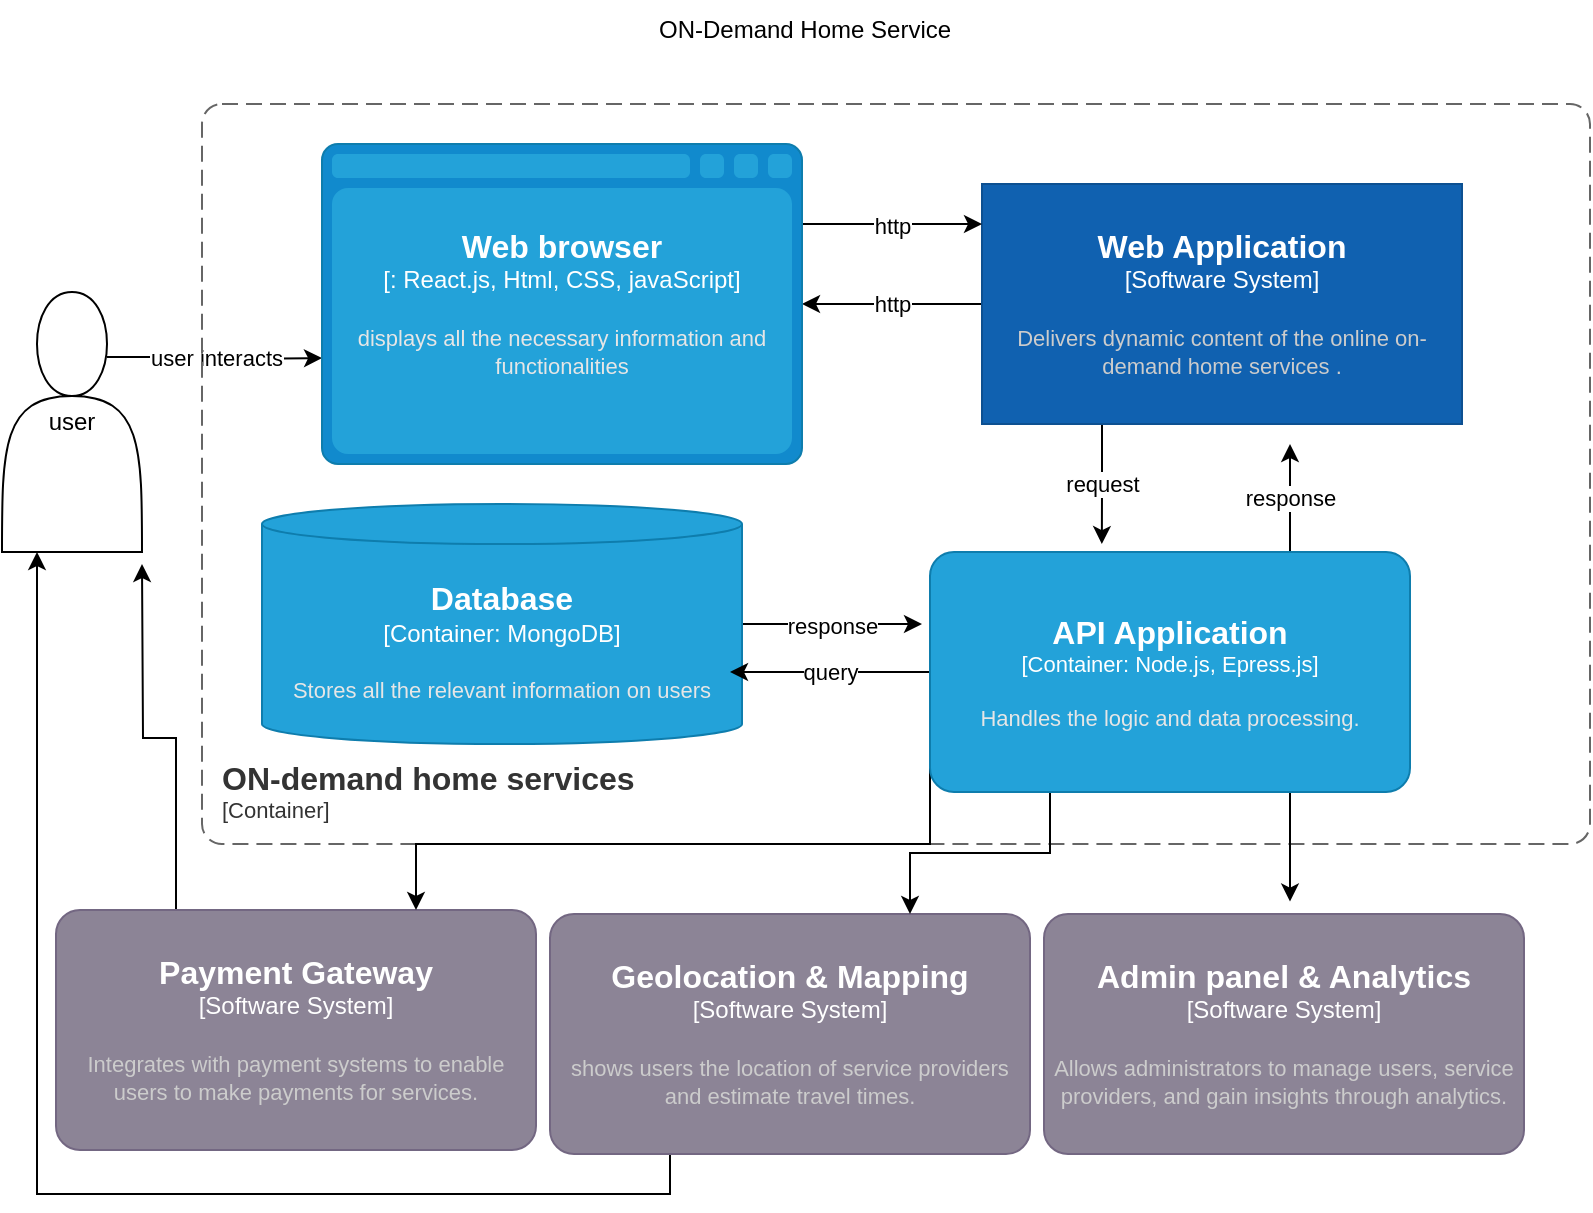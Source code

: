 <mxfile version="21.7.0" type="github">
  <diagram name="Page-1" id="ge3-hOaAxcKTg2Dx_Vvu">
    <mxGraphModel dx="1282" dy="569" grid="1" gridSize="10" guides="1" tooltips="1" connect="1" arrows="1" fold="1" page="1" pageScale="1" pageWidth="827" pageHeight="1169" background="none" math="0" shadow="0">
      <root>
        <mxCell id="0" />
        <mxCell id="1" parent="0" />
        <mxCell id="wdeAGtdzyXhV3xt52uQ4-5" style="edgeStyle=orthogonalEdgeStyle;rounded=0;orthogonalLoop=1;jettySize=auto;html=1;exitX=0.5;exitY=1;exitDx=0;exitDy=0;sketch=1;curveFitting=1;jiggle=2;labelBackgroundColor=none;fontColor=default;" parent="1" edge="1">
          <mxGeometry relative="1" as="geometry">
            <mxPoint x="75" y="380" as="sourcePoint" />
            <mxPoint x="75" y="380" as="targetPoint" />
          </mxGeometry>
        </mxCell>
        <mxCell id="XbinwN0NRH_QL5_vPI6P-72" value="user interacts" style="edgeStyle=orthogonalEdgeStyle;rounded=0;orthogonalLoop=1;jettySize=auto;html=1;exitX=0.75;exitY=0.25;exitDx=0;exitDy=0;exitPerimeter=0;" parent="1" source="XbinwN0NRH_QL5_vPI6P-33" edge="1">
          <mxGeometry relative="1" as="geometry">
            <mxPoint x="180" y="287" as="targetPoint" />
          </mxGeometry>
        </mxCell>
        <mxCell id="XbinwN0NRH_QL5_vPI6P-33" value="user" style="shape=actor;whiteSpace=wrap;html=1;" parent="1" vertex="1">
          <mxGeometry x="20" y="254" width="70" height="130" as="geometry" />
        </mxCell>
        <object placeholders="1" c4Name="ON-demand home services" c4Type="ContainerScopeBoundary" c4Application="Container" label="&lt;font style=&quot;font-size: 16px&quot;&gt;&lt;b&gt;&lt;div style=&quot;text-align: left&quot;&gt;%c4Name%&lt;/div&gt;&lt;/b&gt;&lt;/font&gt;&lt;div style=&quot;text-align: left&quot;&gt;[%c4Application%]&lt;/div&gt;" id="XbinwN0NRH_QL5_vPI6P-35">
          <mxCell style="rounded=1;fontSize=11;whiteSpace=wrap;html=1;dashed=1;arcSize=20;fillColor=none;strokeColor=#666666;fontColor=#333333;labelBackgroundColor=none;align=left;verticalAlign=bottom;labelBorderColor=none;spacingTop=0;spacing=10;dashPattern=8 4;metaEdit=1;rotatable=0;perimeter=rectanglePerimeter;noLabel=0;labelPadding=0;allowArrows=0;connectable=0;expand=0;recursiveResize=0;editable=1;pointerEvents=0;absoluteArcSize=1;points=[[0.25,0,0],[0.5,0,0],[0.75,0,0],[1,0.25,0],[1,0.5,0],[1,0.75,0],[0.75,1,0],[0.5,1,0],[0.25,1,0],[0,0.75,0],[0,0.5,0],[0,0.25,0]];" parent="1" vertex="1">
            <mxGeometry x="120" y="160" width="694" height="370" as="geometry" />
          </mxCell>
        </object>
        <mxCell id="XbinwN0NRH_QL5_vPI6P-56" style="edgeStyle=orthogonalEdgeStyle;rounded=0;orthogonalLoop=1;jettySize=auto;html=1;exitX=0.25;exitY=0;exitDx=0;exitDy=0;exitPerimeter=0;" parent="1" source="XbinwN0NRH_QL5_vPI6P-36" edge="1">
          <mxGeometry relative="1" as="geometry">
            <mxPoint x="90" y="390" as="targetPoint" />
          </mxGeometry>
        </mxCell>
        <object placeholders="1" c4Name="Payment Gateway" c4Type="Software System" c4Description=" Integrates with payment systems to enable users to make payments for services." label="&lt;font style=&quot;font-size: 16px&quot;&gt;&lt;b&gt;%c4Name%&lt;/b&gt;&lt;/font&gt;&lt;div&gt;[%c4Type%]&lt;/div&gt;&lt;br&gt;&lt;div&gt;&lt;font style=&quot;font-size: 11px&quot;&gt;&lt;font color=&quot;#cccccc&quot;&gt;%c4Description%&lt;/font&gt;&lt;/div&gt;" id="XbinwN0NRH_QL5_vPI6P-36">
          <mxCell style="rounded=1;whiteSpace=wrap;html=1;labelBackgroundColor=none;fillColor=#8C8496;fontColor=#ffffff;align=center;arcSize=10;strokeColor=#736782;metaEdit=1;resizable=0;points=[[0.25,0,0],[0.5,0,0],[0.75,0,0],[1,0.25,0],[1,0.5,0],[1,0.75,0],[0.75,1,0],[0.5,1,0],[0.25,1,0],[0,0.75,0],[0,0.5,0],[0,0.25,0]];" parent="1" vertex="1">
            <mxGeometry x="47" y="563" width="240" height="120" as="geometry" />
          </mxCell>
        </object>
        <mxCell id="XbinwN0NRH_QL5_vPI6P-59" style="edgeStyle=orthogonalEdgeStyle;rounded=0;orthogonalLoop=1;jettySize=auto;html=1;exitX=0.25;exitY=1;exitDx=0;exitDy=0;exitPerimeter=0;entryX=0.25;entryY=1;entryDx=0;entryDy=0;" parent="1" source="XbinwN0NRH_QL5_vPI6P-37" target="XbinwN0NRH_QL5_vPI6P-33" edge="1">
          <mxGeometry relative="1" as="geometry" />
        </mxCell>
        <object placeholders="1" c4Name="Geolocation &amp; Mapping" c4Type="Software System" c4Description="shows users the location of service providers and estimate travel times." label="&lt;font style=&quot;font-size: 16px&quot;&gt;&lt;b&gt;%c4Name%&lt;/b&gt;&lt;/font&gt;&lt;div&gt;[%c4Type%]&lt;/div&gt;&lt;br&gt;&lt;div&gt;&lt;font style=&quot;font-size: 11px&quot;&gt;&lt;font color=&quot;#cccccc&quot;&gt;%c4Description%&lt;/font&gt;&lt;/div&gt;" id="XbinwN0NRH_QL5_vPI6P-37">
          <mxCell style="rounded=1;whiteSpace=wrap;html=1;labelBackgroundColor=none;fillColor=#8C8496;fontColor=#ffffff;align=center;arcSize=10;strokeColor=#736782;metaEdit=1;resizable=0;points=[[0.25,0,0],[0.5,0,0],[0.75,0,0],[1,0.25,0],[1,0.5,0],[1,0.75,0],[0.75,1,0],[0.5,1,0],[0.25,1,0],[0,0.75,0],[0,0.5,0],[0,0.25,0]];" parent="1" vertex="1">
            <mxGeometry x="294" y="565" width="240" height="120" as="geometry" />
          </mxCell>
        </object>
        <object placeholders="1" c4Name="Admin panel &amp; Analytics " c4Type="Software System" c4Description="Allows administrators to manage users, service providers, and gain insights through analytics." label="&lt;font style=&quot;font-size: 16px&quot;&gt;&lt;b&gt;%c4Name%&lt;/b&gt;&lt;/font&gt;&lt;div&gt;[%c4Type%]&lt;/div&gt;&lt;br&gt;&lt;div&gt;&lt;font style=&quot;font-size: 11px&quot;&gt;&lt;font color=&quot;#cccccc&quot;&gt;%c4Description%&lt;/font&gt;&lt;/div&gt;" id="XbinwN0NRH_QL5_vPI6P-38">
          <mxCell style="rounded=1;whiteSpace=wrap;html=1;labelBackgroundColor=none;fillColor=#8C8496;fontColor=#ffffff;align=center;arcSize=10;strokeColor=#736782;metaEdit=1;resizable=0;points=[[0.25,0,0],[0.5,0,0],[0.75,0,0],[1,0.25,0],[1,0.5,0],[1,0.75,0],[0.75,1,0],[0.5,1,0],[0.25,1,0],[0,0.75,0],[0,0.5,0],[0,0.25,0]];" parent="1" vertex="1">
            <mxGeometry x="541" y="565" width="240" height="120" as="geometry" />
          </mxCell>
        </object>
        <mxCell id="XbinwN0NRH_QL5_vPI6P-76" value="request" style="edgeStyle=orthogonalEdgeStyle;rounded=0;orthogonalLoop=1;jettySize=auto;html=1;exitX=0.25;exitY=1;exitDx=0;exitDy=0;exitPerimeter=0;entryX=0.358;entryY=-0.033;entryDx=0;entryDy=0;entryPerimeter=0;" parent="1" source="XbinwN0NRH_QL5_vPI6P-40" target="XbinwN0NRH_QL5_vPI6P-43" edge="1">
          <mxGeometry relative="1" as="geometry" />
        </mxCell>
        <mxCell id="XbinwN0NRH_QL5_vPI6P-78" value="http" style="edgeStyle=orthogonalEdgeStyle;rounded=0;orthogonalLoop=1;jettySize=auto;html=1;exitX=0;exitY=0.5;exitDx=0;exitDy=0;exitPerimeter=0;" parent="1" source="XbinwN0NRH_QL5_vPI6P-40" edge="1">
          <mxGeometry relative="1" as="geometry">
            <mxPoint x="420" y="260" as="targetPoint" />
          </mxGeometry>
        </mxCell>
        <object placeholders="1" c4Name="Web Application " c4Type="Software System" c4Description="Delivers dynamic content of the online on-demand home services ." label="&lt;font style=&quot;font-size: 16px&quot;&gt;&lt;b&gt;%c4Name%&lt;/b&gt;&lt;/font&gt;&lt;div&gt;[%c4Type%]&lt;/div&gt;&lt;br&gt;&lt;div&gt;&lt;font style=&quot;font-size: 11px&quot;&gt;&lt;font color=&quot;#cccccc&quot;&gt;%c4Description%&lt;/font&gt;&lt;/div&gt;" id="XbinwN0NRH_QL5_vPI6P-40">
          <mxCell style="rounded=0;whiteSpace=wrap;html=1;labelBackgroundColor=none;fillColor=#1061B0;fontColor=#ffffff;align=center;arcSize=49;strokeColor=#0D5091;metaEdit=1;resizable=0;points=[[0.25,0,0],[0.5,0,0],[0.75,0,0],[1,0.25,0],[1,0.5,0],[1,0.75,0],[0.75,1,0],[0.5,1,0],[0.25,1,0],[0,0.75,0],[0,0.5,0],[0,0.25,0]];" parent="1" vertex="1">
            <mxGeometry x="510" y="200" width="240" height="120" as="geometry" />
          </mxCell>
        </object>
        <mxCell id="XbinwN0NRH_QL5_vPI6P-75" value="http" style="edgeStyle=orthogonalEdgeStyle;rounded=0;orthogonalLoop=1;jettySize=auto;html=1;exitX=1;exitY=0.25;exitDx=0;exitDy=0;exitPerimeter=0;" parent="1" source="XbinwN0NRH_QL5_vPI6P-41" edge="1">
          <mxGeometry relative="1" as="geometry">
            <mxPoint x="510" y="220" as="targetPoint" />
          </mxGeometry>
        </mxCell>
        <object placeholders="1" c4Type="Web browser" c4Container="" c4Technology="React.js, Html, CSS, javaScript" c4Description="displays all the necessary information   and functionalities " label="&lt;font style=&quot;font-size: 16px&quot;&gt;&lt;b&gt;%c4Type%&lt;/b&gt;&lt;/font&gt;&lt;div&gt;[%c4Container%:&amp;nbsp;%c4Technology%]&lt;/div&gt;&lt;br&gt;&lt;div&gt;&lt;font style=&quot;font-size: 11px&quot;&gt;&lt;font color=&quot;#E6E6E6&quot;&gt;%c4Description%&lt;/font&gt;&lt;/div&gt;" id="XbinwN0NRH_QL5_vPI6P-41">
          <mxCell style="shape=mxgraph.c4.webBrowserContainer2;whiteSpace=wrap;html=1;boundedLbl=1;rounded=0;labelBackgroundColor=none;strokeColor=#118ACD;fillColor=#23A2D9;strokeColor=#118ACD;strokeColor2=#0E7DAD;fontSize=12;fontColor=#ffffff;align=center;metaEdit=1;points=[[0.5,0,0],[1,0.25,0],[1,0.5,0],[1,0.75,0],[0.5,1,0],[0,0.75,0],[0,0.5,0],[0,0.25,0]];resizable=0;" parent="1" vertex="1">
            <mxGeometry x="180" y="180" width="240" height="160" as="geometry" />
          </mxCell>
        </object>
        <mxCell id="XbinwN0NRH_QL5_vPI6P-70" value="response" style="edgeStyle=orthogonalEdgeStyle;rounded=0;orthogonalLoop=1;jettySize=auto;html=1;exitX=1;exitY=0.5;exitDx=0;exitDy=0;exitPerimeter=0;" parent="1" source="XbinwN0NRH_QL5_vPI6P-42" edge="1">
          <mxGeometry relative="1" as="geometry">
            <mxPoint x="480" y="420" as="targetPoint" />
          </mxGeometry>
        </mxCell>
        <object placeholders="1" c4Type="Database " c4Container="Container" c4Technology="MongoDB" c4Description="Stores all the relevant information on users " label="&lt;font style=&quot;font-size: 16px&quot;&gt;&lt;b&gt;%c4Type%&lt;/b&gt;&lt;/font&gt;&lt;div&gt;[%c4Container%:&amp;nbsp;%c4Technology%]&lt;/div&gt;&lt;br&gt;&lt;div&gt;&lt;font style=&quot;font-size: 11px&quot;&gt;&lt;font color=&quot;#E6E6E6&quot;&gt;%c4Description%&lt;/font&gt;&lt;/div&gt;" id="XbinwN0NRH_QL5_vPI6P-42">
          <mxCell style="shape=cylinder3;size=10.0;whiteSpace=wrap;html=1;boundedLbl=1;rounded=0;labelBackgroundColor=none;fillColor=#23A2D9;fontSize=12;fontColor=#ffffff;align=center;strokeColor=#0E7DAD;metaEdit=1;points=[[0.5,0,0],[1,0.25,0],[1,0.5,0],[1,0.75,0],[0.5,1,0],[0,0.75,0],[0,0.5,0],[0,0.25,0]];resizable=0;" parent="1" vertex="1">
            <mxGeometry x="150" y="360" width="240" height="120" as="geometry" />
          </mxCell>
        </object>
        <mxCell id="XbinwN0NRH_QL5_vPI6P-51" value="query" style="edgeStyle=orthogonalEdgeStyle;rounded=0;orthogonalLoop=1;jettySize=auto;html=1;exitX=0;exitY=0.5;exitDx=0;exitDy=0;exitPerimeter=0;" parent="1" source="XbinwN0NRH_QL5_vPI6P-43" edge="1">
          <mxGeometry relative="1" as="geometry">
            <mxPoint x="384.0" y="444" as="targetPoint" />
          </mxGeometry>
        </mxCell>
        <mxCell id="XbinwN0NRH_QL5_vPI6P-54" style="edgeStyle=orthogonalEdgeStyle;rounded=0;orthogonalLoop=1;jettySize=auto;html=1;exitX=0.25;exitY=1;exitDx=0;exitDy=0;exitPerimeter=0;entryX=0.75;entryY=0;entryDx=0;entryDy=0;entryPerimeter=0;" parent="1" source="XbinwN0NRH_QL5_vPI6P-43" target="XbinwN0NRH_QL5_vPI6P-37" edge="1">
          <mxGeometry relative="1" as="geometry" />
        </mxCell>
        <mxCell id="XbinwN0NRH_QL5_vPI6P-55" style="edgeStyle=orthogonalEdgeStyle;rounded=0;orthogonalLoop=1;jettySize=auto;html=1;exitX=0.75;exitY=1;exitDx=0;exitDy=0;exitPerimeter=0;" parent="1" source="XbinwN0NRH_QL5_vPI6P-43" edge="1">
          <mxGeometry relative="1" as="geometry">
            <mxPoint x="664" y="558.8" as="targetPoint" />
          </mxGeometry>
        </mxCell>
        <mxCell id="XbinwN0NRH_QL5_vPI6P-58" style="edgeStyle=orthogonalEdgeStyle;rounded=0;orthogonalLoop=1;jettySize=auto;html=1;exitX=0;exitY=0.75;exitDx=0;exitDy=0;exitPerimeter=0;entryX=0.75;entryY=0;entryDx=0;entryDy=0;entryPerimeter=0;" parent="1" source="XbinwN0NRH_QL5_vPI6P-43" target="XbinwN0NRH_QL5_vPI6P-36" edge="1">
          <mxGeometry relative="1" as="geometry">
            <Array as="points">
              <mxPoint x="484" y="530" />
              <mxPoint x="227" y="530" />
            </Array>
          </mxGeometry>
        </mxCell>
        <mxCell id="XbinwN0NRH_QL5_vPI6P-77" value="response" style="edgeStyle=orthogonalEdgeStyle;rounded=0;orthogonalLoop=1;jettySize=auto;html=1;exitX=0.75;exitY=0;exitDx=0;exitDy=0;exitPerimeter=0;" parent="1" source="XbinwN0NRH_QL5_vPI6P-43" edge="1">
          <mxGeometry relative="1" as="geometry">
            <mxPoint x="664" y="330" as="targetPoint" />
          </mxGeometry>
        </mxCell>
        <object placeholders="1" c4Name="API Application " c4Type="Container" c4Technology="Node.js, Epress.js" c4Description="Handles the logic and data processing. " label="&lt;font style=&quot;font-size: 16px&quot;&gt;&lt;b&gt;%c4Name%&lt;/b&gt;&lt;/font&gt;&lt;div&gt;[%c4Type%: %c4Technology%]&lt;/div&gt;&lt;br&gt;&lt;div&gt;&lt;font style=&quot;font-size: 11px&quot;&gt;&lt;font color=&quot;#E6E6E6&quot;&gt;%c4Description%&lt;/font&gt;&lt;/div&gt;" id="XbinwN0NRH_QL5_vPI6P-43">
          <mxCell style="rounded=1;whiteSpace=wrap;html=1;fontSize=11;labelBackgroundColor=none;fillColor=#23A2D9;fontColor=#ffffff;align=center;arcSize=10;strokeColor=#0E7DAD;metaEdit=1;resizable=0;points=[[0.25,0,0],[0.5,0,0],[0.75,0,0],[1,0.25,0],[1,0.5,0],[1,0.75,0],[0.75,1,0],[0.5,1,0],[0.25,1,0],[0,0.75,0],[0,0.5,0],[0,0.25,0]];" parent="1" vertex="1">
            <mxGeometry x="484" y="384" width="240" height="120" as="geometry" />
          </mxCell>
        </object>
        <mxCell id="XbinwN0NRH_QL5_vPI6P-66" value="ON-Demand Home Service" style="text;html=1;align=center;verticalAlign=middle;resizable=0;points=[];autosize=1;strokeColor=none;fillColor=none;" parent="1" vertex="1">
          <mxGeometry x="336" y="108" width="170" height="30" as="geometry" />
        </mxCell>
      </root>
    </mxGraphModel>
  </diagram>
</mxfile>
